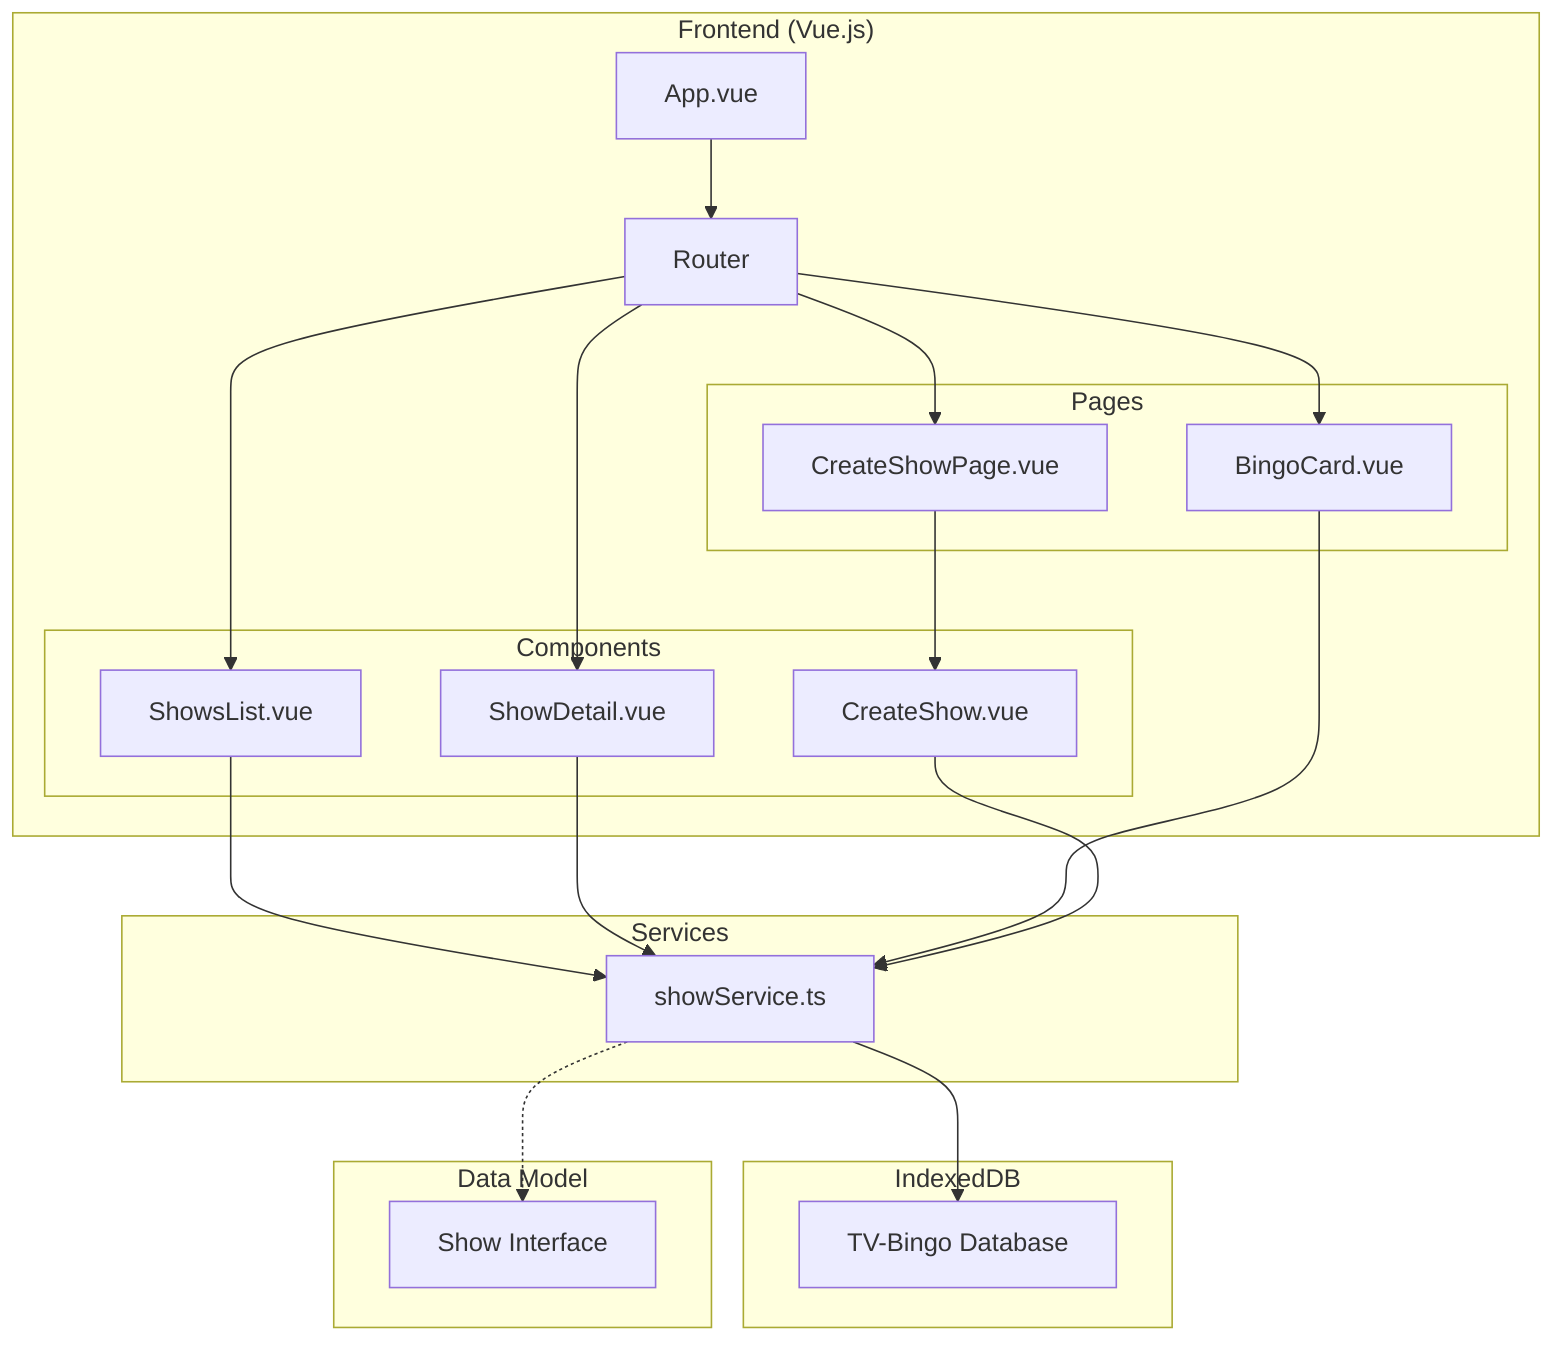 graph TD
    subgraph Frontend["Frontend (Vue.js)"]
        App["App.vue"]
        Router["Router"]
        
        subgraph Components["Components"]
            ShowsList["ShowsList.vue"]
            ShowDetail["ShowDetail.vue"]
            CreateShow["CreateShow.vue"]
        end
        
        subgraph Pages["Pages"]
            BingoCard["BingoCard.vue"]
            CreateShowPage["CreateShowPage.vue"]
        end
    end
    
    subgraph Services["Services"]
        ShowService["showService.ts"]
    end
    
    subgraph Database["IndexedDB"]
        IDB["TV-Bingo Database"]
    end
    
    subgraph DataModel["Data Model"]
        Show["Show Interface"]
    end
    
    App --> Router
    Router --> ShowsList
    Router --> ShowDetail
    Router --> BingoCard
    Router --> CreateShowPage
    
    ShowsList --> ShowService
    ShowDetail --> ShowService
    BingoCard --> ShowService
    CreateShowPage --> CreateShow
    CreateShow --> ShowService
    
    ShowService --> IDB
    ShowService -.-> Show
